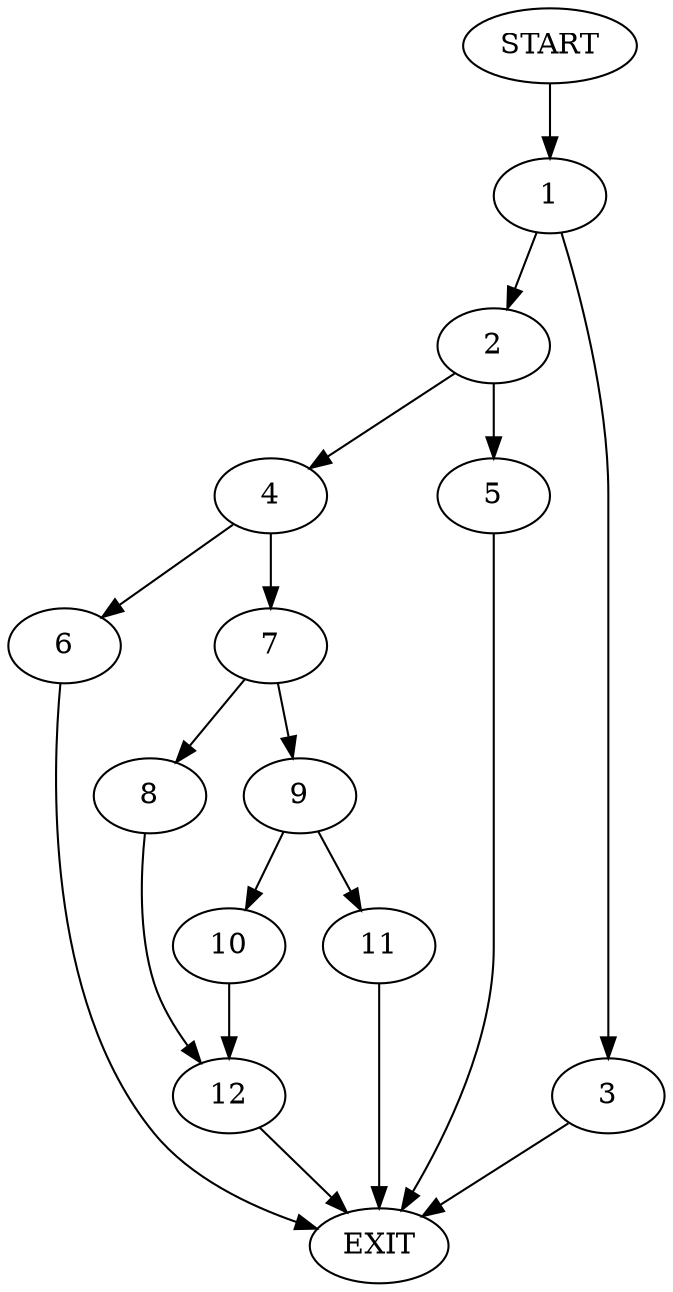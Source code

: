 digraph {
0 [label="START"]
13 [label="EXIT"]
0 -> 1
1 -> 2
1 -> 3
2 -> 4
2 -> 5
3 -> 13
5 -> 13
4 -> 6
4 -> 7
7 -> 8
7 -> 9
6 -> 13
9 -> 10
9 -> 11
8 -> 12
10 -> 12
11 -> 13
12 -> 13
}

